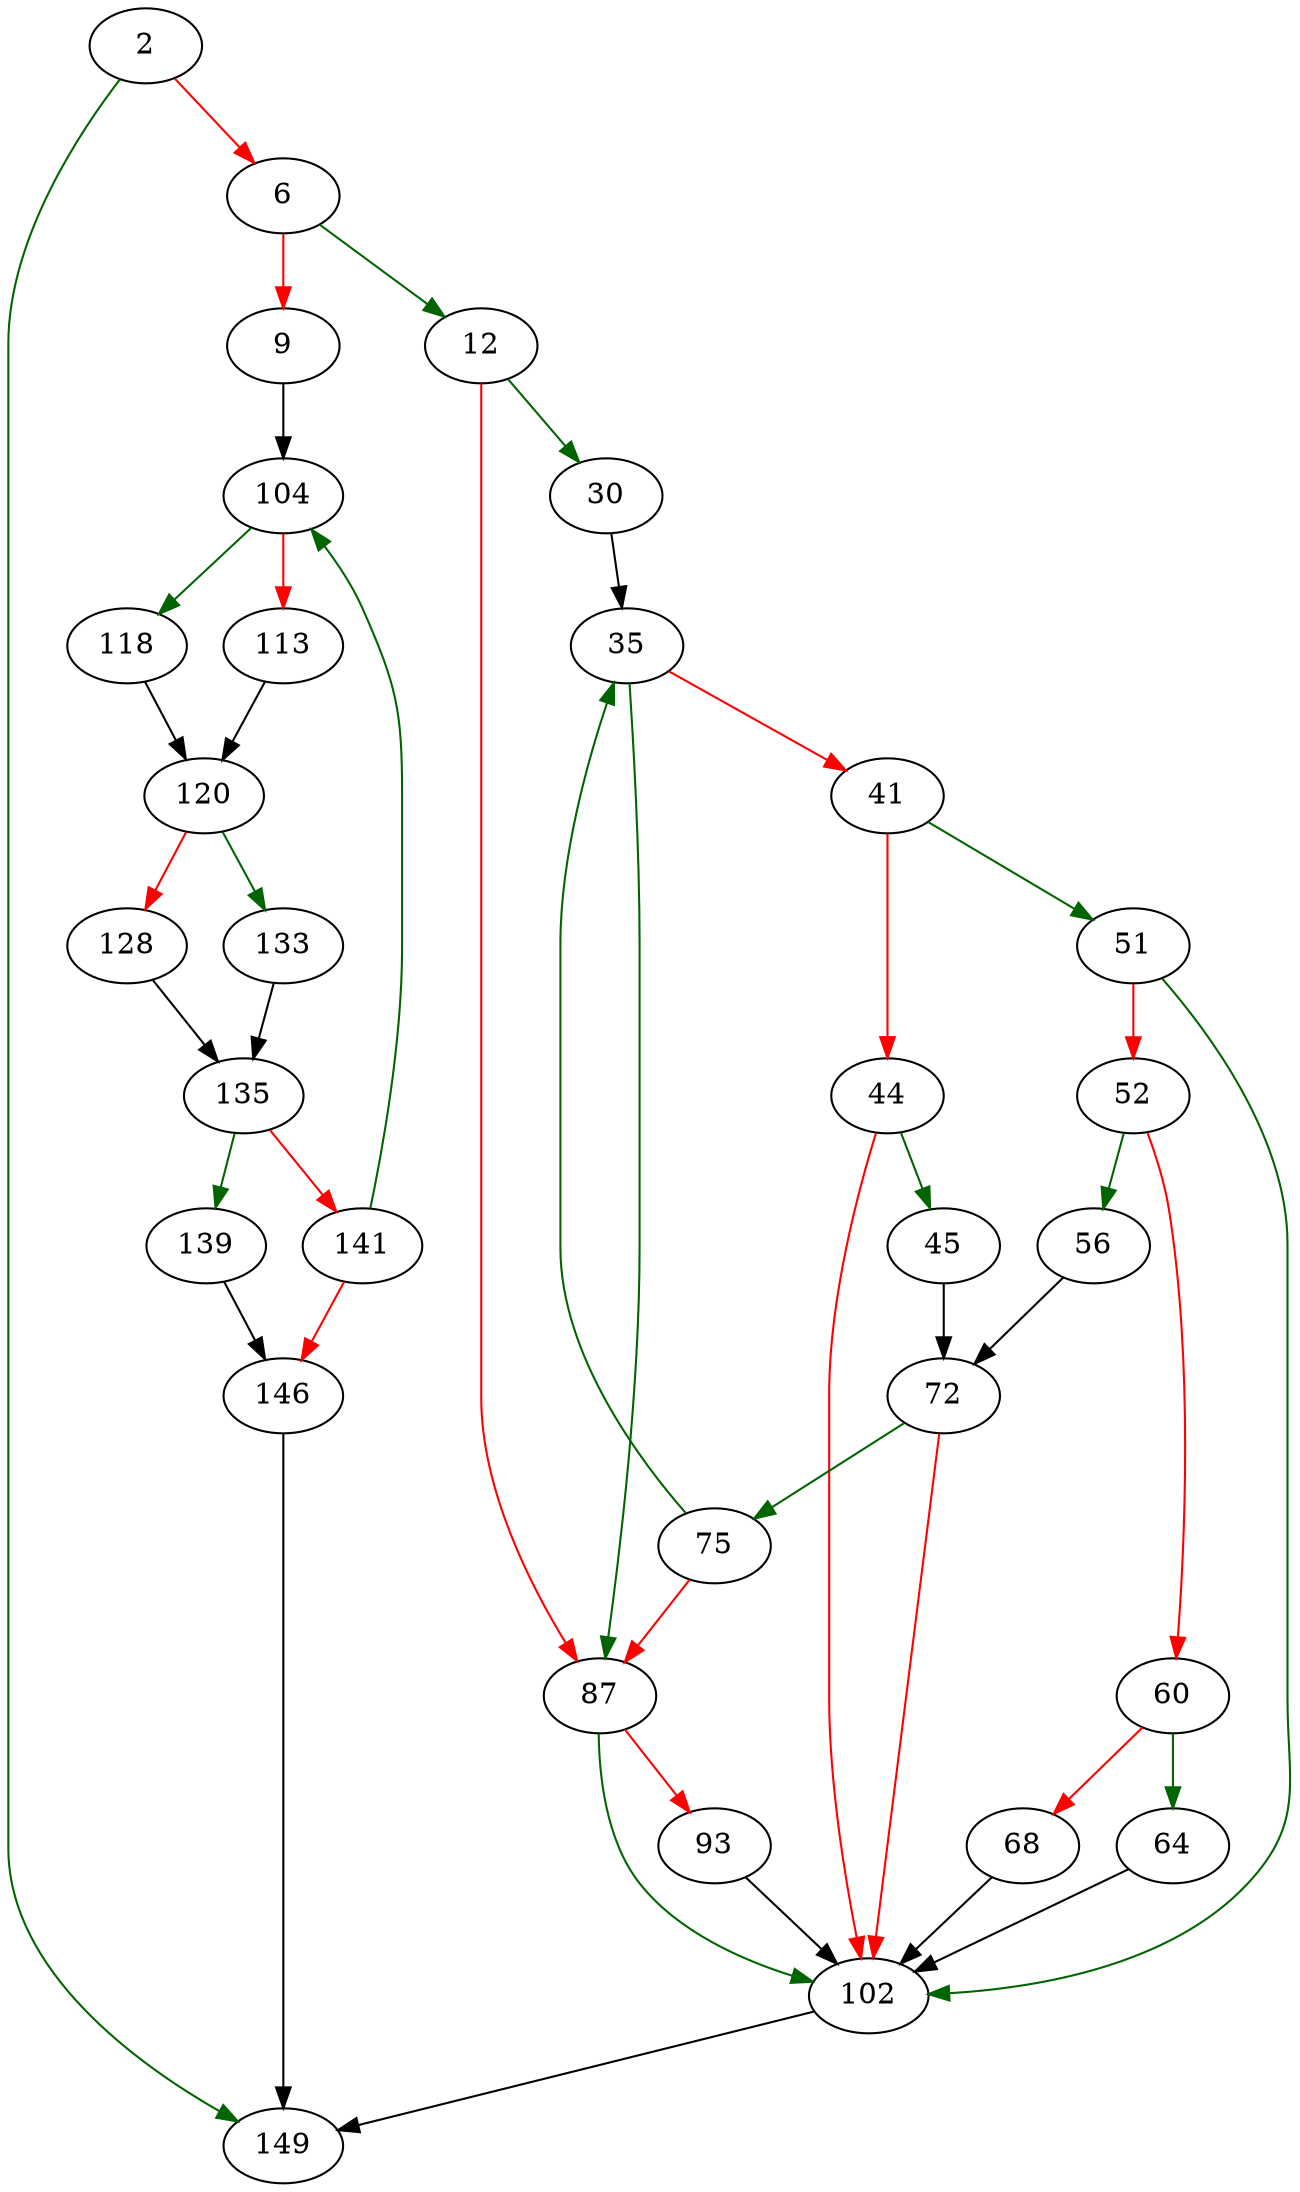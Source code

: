 strict digraph "mbscasecmp" {
	// Node definitions.
	2 [entry=true];
	149;
	6;
	12;
	9;
	104;
	30;
	87;
	35;
	41;
	51;
	44;
	45;
	102;
	72;
	52;
	56;
	60;
	64;
	68;
	75;
	93;
	118;
	113;
	120;
	133;
	128;
	135;
	139;
	141;
	146;

	// Edge definitions.
	2 -> 149 [
		color=darkgreen
		cond=true
	];
	2 -> 6 [
		color=red
		cond=false
	];
	6 -> 12 [
		color=darkgreen
		cond=true
	];
	6 -> 9 [
		color=red
		cond=false
	];
	12 -> 30 [
		color=darkgreen
		cond=true
	];
	12 -> 87 [
		color=red
		cond=false
	];
	9 -> 104;
	104 -> 118 [
		color=darkgreen
		cond=true
	];
	104 -> 113 [
		color=red
		cond=false
	];
	30 -> 35;
	87 -> 102 [
		color=darkgreen
		cond=true
	];
	87 -> 93 [
		color=red
		cond=false
	];
	35 -> 87 [
		color=darkgreen
		cond=true
	];
	35 -> 41 [
		color=red
		cond=false
	];
	41 -> 51 [
		color=darkgreen
		cond=true
	];
	41 -> 44 [
		color=red
		cond=false
	];
	51 -> 102 [
		color=darkgreen
		cond=true
	];
	51 -> 52 [
		color=red
		cond=false
	];
	44 -> 45 [
		color=darkgreen
		cond=true
	];
	44 -> 102 [
		color=red
		cond=false
	];
	45 -> 72;
	102 -> 149;
	72 -> 102 [
		color=red
		cond=false
	];
	72 -> 75 [
		color=darkgreen
		cond=true
	];
	52 -> 56 [
		color=darkgreen
		cond=true
	];
	52 -> 60 [
		color=red
		cond=false
	];
	56 -> 72;
	60 -> 64 [
		color=darkgreen
		cond=true
	];
	60 -> 68 [
		color=red
		cond=false
	];
	64 -> 102;
	68 -> 102;
	75 -> 87 [
		color=red
		cond=false
	];
	75 -> 35 [
		color=darkgreen
		cond=true
	];
	93 -> 102;
	118 -> 120;
	113 -> 120;
	120 -> 133 [
		color=darkgreen
		cond=true
	];
	120 -> 128 [
		color=red
		cond=false
	];
	133 -> 135;
	128 -> 135;
	135 -> 139 [
		color=darkgreen
		cond=true
	];
	135 -> 141 [
		color=red
		cond=false
	];
	139 -> 146;
	141 -> 104 [
		color=darkgreen
		cond=true
	];
	141 -> 146 [
		color=red
		cond=false
	];
	146 -> 149;
}
